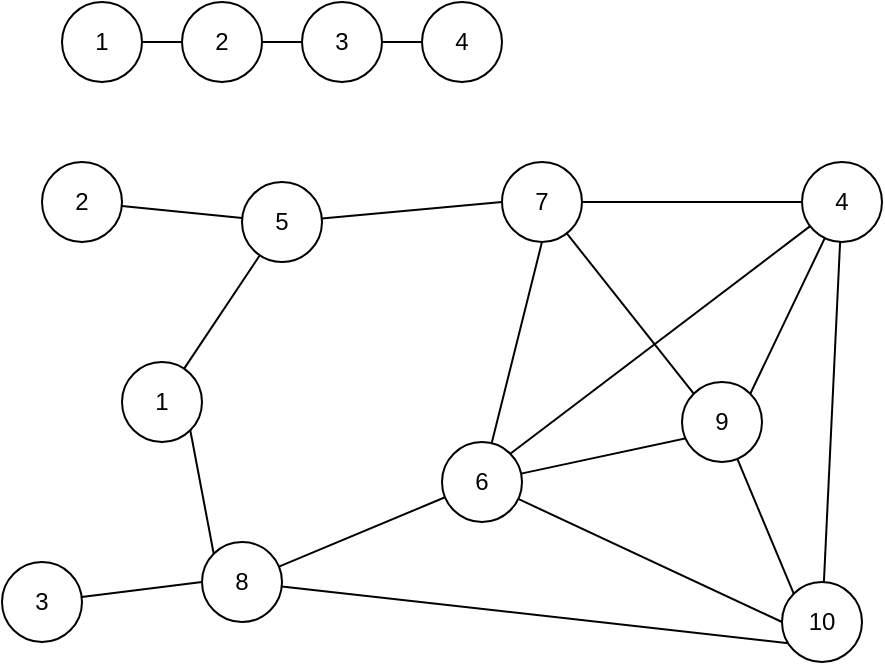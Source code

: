 <mxfile version="16.2.2" type="device"><diagram id="_5yNawryPsk_1TnE8XVA" name="Страница 1"><mxGraphModel dx="1298" dy="848" grid="1" gridSize="10" guides="1" tooltips="1" connect="1" arrows="1" fold="1" page="1" pageScale="1" pageWidth="2336" pageHeight="1654" math="0" shadow="0"><root><mxCell id="0"/><mxCell id="1" parent="0"/><mxCell id="h8VU-ATp3Q6nukuXxCKV-5" style="edgeStyle=none;rounded=0;orthogonalLoop=1;jettySize=auto;html=1;fontSize=14;endArrow=none;endFill=0;" edge="1" parent="1" source="8bjCn0Oug7MGmO7O9ubi-1" target="8bjCn0Oug7MGmO7O9ubi-8"><mxGeometry relative="1" as="geometry"/></mxCell><mxCell id="8bjCn0Oug7MGmO7O9ubi-1" value="1" style="ellipse;whiteSpace=wrap;html=1;aspect=fixed;" parent="1" vertex="1"><mxGeometry x="150" y="220" width="40" height="40" as="geometry"/></mxCell><mxCell id="h8VU-ATp3Q6nukuXxCKV-6" style="edgeStyle=none;rounded=0;orthogonalLoop=1;jettySize=auto;html=1;fontSize=14;endArrow=none;endFill=0;" edge="1" parent="1" source="8bjCn0Oug7MGmO7O9ubi-2" target="8bjCn0Oug7MGmO7O9ubi-8"><mxGeometry relative="1" as="geometry"/></mxCell><mxCell id="8bjCn0Oug7MGmO7O9ubi-2" value="2" style="ellipse;whiteSpace=wrap;html=1;aspect=fixed;" parent="1" vertex="1"><mxGeometry x="110" y="120" width="40" height="40" as="geometry"/></mxCell><mxCell id="h8VU-ATp3Q6nukuXxCKV-12" style="edgeStyle=none;rounded=0;orthogonalLoop=1;jettySize=auto;html=1;entryX=0;entryY=0.5;entryDx=0;entryDy=0;fontSize=14;endArrow=none;endFill=0;" edge="1" parent="1" source="8bjCn0Oug7MGmO7O9ubi-3" target="h8VU-ATp3Q6nukuXxCKV-2"><mxGeometry relative="1" as="geometry"/></mxCell><mxCell id="8bjCn0Oug7MGmO7O9ubi-3" value="3" style="ellipse;whiteSpace=wrap;html=1;aspect=fixed;" parent="1" vertex="1"><mxGeometry x="90" y="320" width="40" height="40" as="geometry"/></mxCell><mxCell id="h8VU-ATp3Q6nukuXxCKV-10" style="edgeStyle=none;rounded=0;orthogonalLoop=1;jettySize=auto;html=1;entryX=0.5;entryY=1;entryDx=0;entryDy=0;fontSize=14;endArrow=none;endFill=0;" edge="1" parent="1" source="8bjCn0Oug7MGmO7O9ubi-7" target="h8VU-ATp3Q6nukuXxCKV-3"><mxGeometry relative="1" as="geometry"/></mxCell><mxCell id="h8VU-ATp3Q6nukuXxCKV-13" style="edgeStyle=none;rounded=0;orthogonalLoop=1;jettySize=auto;html=1;fontSize=14;endArrow=none;endFill=0;" edge="1" parent="1" source="8bjCn0Oug7MGmO7O9ubi-7" target="h8VU-ATp3Q6nukuXxCKV-2"><mxGeometry relative="1" as="geometry"/></mxCell><mxCell id="h8VU-ATp3Q6nukuXxCKV-15" style="edgeStyle=none;rounded=0;orthogonalLoop=1;jettySize=auto;html=1;entryX=1;entryY=0.5;entryDx=0;entryDy=0;fontSize=14;endArrow=none;endFill=0;" edge="1" parent="1" source="8bjCn0Oug7MGmO7O9ubi-7" target="h8VU-ATp3Q6nukuXxCKV-1"><mxGeometry relative="1" as="geometry"/></mxCell><mxCell id="h8VU-ATp3Q6nukuXxCKV-18" style="edgeStyle=none;rounded=0;orthogonalLoop=1;jettySize=auto;html=1;entryX=0;entryY=0.5;entryDx=0;entryDy=0;fontSize=14;endArrow=none;endFill=0;" edge="1" parent="1" source="8bjCn0Oug7MGmO7O9ubi-7" target="h8VU-ATp3Q6nukuXxCKV-4"><mxGeometry relative="1" as="geometry"/></mxCell><mxCell id="8bjCn0Oug7MGmO7O9ubi-7" value="6" style="ellipse;whiteSpace=wrap;html=1;aspect=fixed;" parent="1" vertex="1"><mxGeometry x="310" y="260" width="40" height="40" as="geometry"/></mxCell><mxCell id="h8VU-ATp3Q6nukuXxCKV-9" style="edgeStyle=none;rounded=0;orthogonalLoop=1;jettySize=auto;html=1;entryX=0;entryY=0.5;entryDx=0;entryDy=0;fontSize=14;endArrow=none;endFill=0;" edge="1" parent="1" source="8bjCn0Oug7MGmO7O9ubi-8" target="h8VU-ATp3Q6nukuXxCKV-3"><mxGeometry relative="1" as="geometry"/></mxCell><mxCell id="8bjCn0Oug7MGmO7O9ubi-8" value="5" style="ellipse;whiteSpace=wrap;html=1;aspect=fixed;" parent="1" vertex="1"><mxGeometry x="210" y="130" width="40" height="40" as="geometry"/></mxCell><mxCell id="h8VU-ATp3Q6nukuXxCKV-7" style="edgeStyle=none;rounded=0;orthogonalLoop=1;jettySize=auto;html=1;entryX=1;entryY=0;entryDx=0;entryDy=0;fontSize=14;endArrow=none;endFill=0;" edge="1" parent="1" source="8bjCn0Oug7MGmO7O9ubi-9" target="8bjCn0Oug7MGmO7O9ubi-7"><mxGeometry relative="1" as="geometry"/></mxCell><mxCell id="h8VU-ATp3Q6nukuXxCKV-8" style="edgeStyle=none;rounded=0;orthogonalLoop=1;jettySize=auto;html=1;entryX=1;entryY=0.5;entryDx=0;entryDy=0;fontSize=14;endArrow=none;endFill=0;" edge="1" parent="1" source="8bjCn0Oug7MGmO7O9ubi-9" target="h8VU-ATp3Q6nukuXxCKV-3"><mxGeometry relative="1" as="geometry"/></mxCell><mxCell id="h8VU-ATp3Q6nukuXxCKV-14" style="edgeStyle=none;rounded=0;orthogonalLoop=1;jettySize=auto;html=1;entryX=1;entryY=0;entryDx=0;entryDy=0;fontSize=14;endArrow=none;endFill=0;" edge="1" parent="1" source="8bjCn0Oug7MGmO7O9ubi-9" target="h8VU-ATp3Q6nukuXxCKV-1"><mxGeometry relative="1" as="geometry"/></mxCell><mxCell id="h8VU-ATp3Q6nukuXxCKV-17" style="edgeStyle=none;rounded=0;orthogonalLoop=1;jettySize=auto;html=1;fontSize=14;endArrow=none;endFill=0;" edge="1" parent="1" source="8bjCn0Oug7MGmO7O9ubi-9" target="h8VU-ATp3Q6nukuXxCKV-4"><mxGeometry relative="1" as="geometry"/></mxCell><mxCell id="8bjCn0Oug7MGmO7O9ubi-9" value="4" style="ellipse;whiteSpace=wrap;html=1;aspect=fixed;" parent="1" vertex="1"><mxGeometry x="490" y="120" width="40" height="40" as="geometry"/></mxCell><mxCell id="h8VU-ATp3Q6nukuXxCKV-20" style="edgeStyle=none;rounded=0;orthogonalLoop=1;jettySize=auto;html=1;entryX=0;entryY=0;entryDx=0;entryDy=0;fontSize=14;endArrow=none;endFill=0;" edge="1" parent="1" source="h8VU-ATp3Q6nukuXxCKV-1" target="h8VU-ATp3Q6nukuXxCKV-4"><mxGeometry relative="1" as="geometry"/></mxCell><mxCell id="h8VU-ATp3Q6nukuXxCKV-1" value="9" style="ellipse;whiteSpace=wrap;html=1;aspect=fixed;" vertex="1" parent="1"><mxGeometry x="430" y="230" width="40" height="40" as="geometry"/></mxCell><mxCell id="h8VU-ATp3Q6nukuXxCKV-11" style="edgeStyle=none;rounded=0;orthogonalLoop=1;jettySize=auto;html=1;exitX=0;exitY=0;exitDx=0;exitDy=0;fontSize=14;endArrow=none;endFill=0;entryX=1;entryY=1;entryDx=0;entryDy=0;" edge="1" parent="1" source="h8VU-ATp3Q6nukuXxCKV-2" target="8bjCn0Oug7MGmO7O9ubi-1"><mxGeometry relative="1" as="geometry"><mxPoint x="180" y="410" as="targetPoint"/></mxGeometry></mxCell><mxCell id="h8VU-ATp3Q6nukuXxCKV-19" style="edgeStyle=none;rounded=0;orthogonalLoop=1;jettySize=auto;html=1;entryX=1;entryY=1;entryDx=0;entryDy=0;fontSize=14;endArrow=none;endFill=0;" edge="1" parent="1" source="h8VU-ATp3Q6nukuXxCKV-2" target="h8VU-ATp3Q6nukuXxCKV-4"><mxGeometry relative="1" as="geometry"/></mxCell><mxCell id="h8VU-ATp3Q6nukuXxCKV-2" value="8" style="ellipse;whiteSpace=wrap;html=1;aspect=fixed;" vertex="1" parent="1"><mxGeometry x="190" y="310" width="40" height="40" as="geometry"/></mxCell><mxCell id="h8VU-ATp3Q6nukuXxCKV-16" style="edgeStyle=none;rounded=0;orthogonalLoop=1;jettySize=auto;html=1;entryX=0;entryY=0;entryDx=0;entryDy=0;fontSize=14;endArrow=none;endFill=0;" edge="1" parent="1" source="h8VU-ATp3Q6nukuXxCKV-3" target="h8VU-ATp3Q6nukuXxCKV-1"><mxGeometry relative="1" as="geometry"/></mxCell><mxCell id="h8VU-ATp3Q6nukuXxCKV-3" value="7" style="ellipse;whiteSpace=wrap;html=1;aspect=fixed;" vertex="1" parent="1"><mxGeometry x="340" y="120" width="40" height="40" as="geometry"/></mxCell><mxCell id="h8VU-ATp3Q6nukuXxCKV-4" value="10" style="ellipse;whiteSpace=wrap;html=1;aspect=fixed;" vertex="1" parent="1"><mxGeometry x="480" y="330" width="40" height="40" as="geometry"/></mxCell><mxCell id="h8VU-ATp3Q6nukuXxCKV-25" style="edgeStyle=none;rounded=0;orthogonalLoop=1;jettySize=auto;html=1;entryX=0;entryY=0.5;entryDx=0;entryDy=0;fontSize=14;endArrow=none;endFill=0;" edge="1" parent="1" source="h8VU-ATp3Q6nukuXxCKV-21" target="h8VU-ATp3Q6nukuXxCKV-22"><mxGeometry relative="1" as="geometry"/></mxCell><mxCell id="h8VU-ATp3Q6nukuXxCKV-21" value="1" style="ellipse;whiteSpace=wrap;html=1;aspect=fixed;" vertex="1" parent="1"><mxGeometry x="120" y="40" width="40" height="40" as="geometry"/></mxCell><mxCell id="h8VU-ATp3Q6nukuXxCKV-26" style="edgeStyle=none;rounded=0;orthogonalLoop=1;jettySize=auto;html=1;exitX=1;exitY=0.5;exitDx=0;exitDy=0;entryX=0;entryY=0.5;entryDx=0;entryDy=0;fontSize=14;endArrow=none;endFill=0;" edge="1" parent="1" source="h8VU-ATp3Q6nukuXxCKV-22" target="h8VU-ATp3Q6nukuXxCKV-23"><mxGeometry relative="1" as="geometry"/></mxCell><mxCell id="h8VU-ATp3Q6nukuXxCKV-22" value="2" style="ellipse;whiteSpace=wrap;html=1;aspect=fixed;" vertex="1" parent="1"><mxGeometry x="180" y="40" width="40" height="40" as="geometry"/></mxCell><mxCell id="h8VU-ATp3Q6nukuXxCKV-27" style="edgeStyle=none;rounded=0;orthogonalLoop=1;jettySize=auto;html=1;entryX=0;entryY=0.5;entryDx=0;entryDy=0;fontSize=14;endArrow=none;endFill=0;" edge="1" parent="1" source="h8VU-ATp3Q6nukuXxCKV-23" target="h8VU-ATp3Q6nukuXxCKV-24"><mxGeometry relative="1" as="geometry"/></mxCell><mxCell id="h8VU-ATp3Q6nukuXxCKV-23" value="3" style="ellipse;whiteSpace=wrap;html=1;aspect=fixed;" vertex="1" parent="1"><mxGeometry x="240" y="40" width="40" height="40" as="geometry"/></mxCell><mxCell id="h8VU-ATp3Q6nukuXxCKV-24" value="4" style="ellipse;whiteSpace=wrap;html=1;aspect=fixed;" vertex="1" parent="1"><mxGeometry x="300" y="40" width="40" height="40" as="geometry"/></mxCell></root></mxGraphModel></diagram></mxfile>